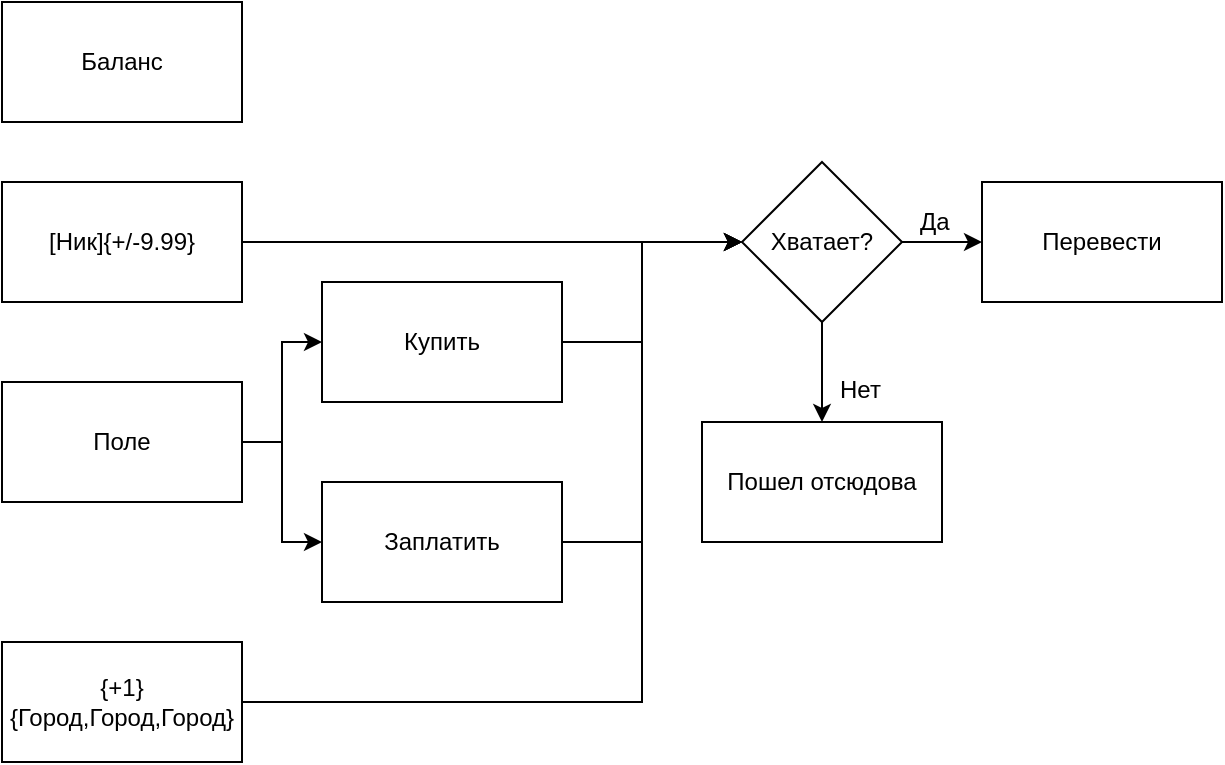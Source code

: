 <mxfile version="12.1.3" type="device" pages="1"><diagram id="-9H3TkhquvNFWut7hSNH" name="Page-1"><mxGraphModel dx="1646" dy="819" grid="1" gridSize="10" guides="1" tooltips="1" connect="1" arrows="1" fold="1" page="1" pageScale="1" pageWidth="3000" pageHeight="700" math="0" shadow="0"><root><mxCell id="0"/><mxCell id="1" parent="0"/><mxCell id="mG2TcG8RJ9wPz5fPYW2T-2" value="" style="text;html=1;strokeColor=#000000;fillColor=#ffffff;align=center;verticalAlign=middle;whiteSpace=wrap;rounded=0;fontFamily=Helvetica;fontSize=12;fontColor=#000000;" parent="1" vertex="1"><mxGeometry x="40" y="40" width="120" height="60" as="geometry"/></mxCell><mxCell id="mG2TcG8RJ9wPz5fPYW2T-3" value="Баланс" style="text;html=1;strokeColor=none;fillColor=none;align=center;verticalAlign=middle;whiteSpace=wrap;rounded=0;" parent="1" vertex="1"><mxGeometry x="40" y="40" width="120" height="60" as="geometry"/></mxCell><mxCell id="mG2TcG8RJ9wPz5fPYW2T-4" value="" style="text;html=1;strokeColor=#000000;fillColor=#ffffff;align=center;verticalAlign=middle;whiteSpace=wrap;rounded=0;fontFamily=Helvetica;fontSize=12;fontColor=#000000;" parent="1" vertex="1"><mxGeometry x="40" y="130" width="120" height="60" as="geometry"/></mxCell><mxCell id="mG2TcG8RJ9wPz5fPYW2T-8" style="edgeStyle=orthogonalEdgeStyle;rounded=0;orthogonalLoop=1;jettySize=auto;html=1;exitX=1;exitY=0.5;exitDx=0;exitDy=0;entryX=0;entryY=0.5;entryDx=0;entryDy=0;" parent="1" source="mG2TcG8RJ9wPz5fPYW2T-5" target="uVnVOudy_EnE8tV5rucP-12" edge="1"><mxGeometry relative="1" as="geometry"><mxPoint x="220" y="150" as="targetPoint"/></mxGeometry></mxCell><mxCell id="mG2TcG8RJ9wPz5fPYW2T-5" value="[Ник]{+/-9.99}" style="text;html=1;strokeColor=none;fillColor=none;align=center;verticalAlign=middle;whiteSpace=wrap;rounded=0;" parent="1" vertex="1"><mxGeometry x="40" y="130" width="120" height="60" as="geometry"/></mxCell><mxCell id="uVnVOudy_EnE8tV5rucP-2" value="" style="text;html=1;strokeColor=#000000;fillColor=#ffffff;align=center;verticalAlign=middle;whiteSpace=wrap;rounded=0;fontFamily=Helvetica;fontSize=12;fontColor=#000000;" vertex="1" parent="1"><mxGeometry x="40" y="230" width="120" height="60" as="geometry"/></mxCell><mxCell id="uVnVOudy_EnE8tV5rucP-8" style="edgeStyle=orthogonalEdgeStyle;rounded=0;orthogonalLoop=1;jettySize=auto;html=1;exitX=1;exitY=0.5;exitDx=0;exitDy=0;entryX=0;entryY=0.5;entryDx=0;entryDy=0;" edge="1" parent="1" source="uVnVOudy_EnE8tV5rucP-3" target="uVnVOudy_EnE8tV5rucP-5"><mxGeometry relative="1" as="geometry"/></mxCell><mxCell id="uVnVOudy_EnE8tV5rucP-9" style="edgeStyle=orthogonalEdgeStyle;rounded=0;orthogonalLoop=1;jettySize=auto;html=1;exitX=1;exitY=0.5;exitDx=0;exitDy=0;entryX=0;entryY=0.5;entryDx=0;entryDy=0;" edge="1" parent="1" source="uVnVOudy_EnE8tV5rucP-3" target="uVnVOudy_EnE8tV5rucP-7"><mxGeometry relative="1" as="geometry"/></mxCell><mxCell id="uVnVOudy_EnE8tV5rucP-3" value="Поле" style="text;html=1;strokeColor=none;fillColor=none;align=center;verticalAlign=middle;whiteSpace=wrap;rounded=0;" vertex="1" parent="1"><mxGeometry x="40" y="230" width="120" height="60" as="geometry"/></mxCell><mxCell id="uVnVOudy_EnE8tV5rucP-4" value="" style="text;html=1;strokeColor=#000000;fillColor=#ffffff;align=center;verticalAlign=middle;whiteSpace=wrap;rounded=0;fontFamily=Helvetica;fontSize=12;fontColor=#000000;" vertex="1" parent="1"><mxGeometry x="200" y="180" width="120" height="60" as="geometry"/></mxCell><mxCell id="uVnVOudy_EnE8tV5rucP-20" style="edgeStyle=orthogonalEdgeStyle;rounded=0;orthogonalLoop=1;jettySize=auto;html=1;exitX=1;exitY=0.5;exitDx=0;exitDy=0;entryX=0;entryY=0.5;entryDx=0;entryDy=0;" edge="1" parent="1" source="uVnVOudy_EnE8tV5rucP-5" target="uVnVOudy_EnE8tV5rucP-12"><mxGeometry relative="1" as="geometry"><mxPoint x="360" y="390" as="targetPoint"/><Array as="points"><mxPoint x="360" y="210"/><mxPoint x="360" y="160"/></Array></mxGeometry></mxCell><mxCell id="uVnVOudy_EnE8tV5rucP-5" value="Купить" style="text;html=1;strokeColor=none;fillColor=none;align=center;verticalAlign=middle;whiteSpace=wrap;rounded=0;" vertex="1" parent="1"><mxGeometry x="200" y="180" width="120" height="60" as="geometry"/></mxCell><mxCell id="uVnVOudy_EnE8tV5rucP-6" value="" style="text;html=1;strokeColor=#000000;fillColor=#ffffff;align=center;verticalAlign=middle;whiteSpace=wrap;rounded=0;fontFamily=Helvetica;fontSize=12;fontColor=#000000;" vertex="1" parent="1"><mxGeometry x="200" y="280" width="120" height="60" as="geometry"/></mxCell><mxCell id="uVnVOudy_EnE8tV5rucP-19" style="edgeStyle=orthogonalEdgeStyle;rounded=0;orthogonalLoop=1;jettySize=auto;html=1;exitX=1;exitY=0.5;exitDx=0;exitDy=0;entryX=0;entryY=0.5;entryDx=0;entryDy=0;" edge="1" parent="1" source="uVnVOudy_EnE8tV5rucP-7" target="uVnVOudy_EnE8tV5rucP-12"><mxGeometry relative="1" as="geometry"><Array as="points"><mxPoint x="360" y="310"/><mxPoint x="360" y="160"/></Array></mxGeometry></mxCell><mxCell id="uVnVOudy_EnE8tV5rucP-7" value="Заплатить" style="text;html=1;strokeColor=none;fillColor=none;align=center;verticalAlign=middle;whiteSpace=wrap;rounded=0;" vertex="1" parent="1"><mxGeometry x="200" y="280" width="120" height="60" as="geometry"/></mxCell><mxCell id="uVnVOudy_EnE8tV5rucP-10" style="edgeStyle=orthogonalEdgeStyle;rounded=0;orthogonalLoop=1;jettySize=auto;html=1;exitX=1;exitY=0.5;exitDx=0;exitDy=0;" edge="1" parent="1" source="uVnVOudy_EnE8tV5rucP-12" target="uVnVOudy_EnE8tV5rucP-17"><mxGeometry relative="1" as="geometry"/></mxCell><mxCell id="uVnVOudy_EnE8tV5rucP-11" style="edgeStyle=orthogonalEdgeStyle;rounded=0;orthogonalLoop=1;jettySize=auto;html=1;exitX=0.5;exitY=1;exitDx=0;exitDy=0;entryX=0.5;entryY=0;entryDx=0;entryDy=0;" edge="1" parent="1" source="uVnVOudy_EnE8tV5rucP-12" target="uVnVOudy_EnE8tV5rucP-15"><mxGeometry relative="1" as="geometry"/></mxCell><mxCell id="uVnVOudy_EnE8tV5rucP-12" value="Хватает?" style="rhombus;whiteSpace=wrap;html=1;" vertex="1" parent="1"><mxGeometry x="410" y="120" width="80" height="80" as="geometry"/></mxCell><mxCell id="uVnVOudy_EnE8tV5rucP-13" value="Нет" style="text;html=1;resizable=0;points=[];autosize=1;align=left;verticalAlign=top;spacingTop=-4;" vertex="1" parent="1"><mxGeometry x="457" y="224" width="40" height="20" as="geometry"/></mxCell><mxCell id="uVnVOudy_EnE8tV5rucP-14" value="" style="text;html=1;strokeColor=#000000;fillColor=#ffffff;align=center;verticalAlign=middle;whiteSpace=wrap;rounded=0;fontFamily=Helvetica;fontSize=12;fontColor=#000000;" vertex="1" parent="1"><mxGeometry x="390" y="250" width="120" height="60" as="geometry"/></mxCell><mxCell id="uVnVOudy_EnE8tV5rucP-15" value="Пошел отсюдова" style="text;html=1;strokeColor=none;fillColor=none;align=center;verticalAlign=middle;whiteSpace=wrap;rounded=0;" vertex="1" parent="1"><mxGeometry x="390" y="250" width="120" height="60" as="geometry"/></mxCell><mxCell id="uVnVOudy_EnE8tV5rucP-16" value="" style="text;html=1;strokeColor=#000000;fillColor=#ffffff;align=center;verticalAlign=middle;whiteSpace=wrap;rounded=0;fontFamily=Helvetica;fontSize=12;fontColor=#000000;" vertex="1" parent="1"><mxGeometry x="530" y="130" width="120" height="60" as="geometry"/></mxCell><mxCell id="uVnVOudy_EnE8tV5rucP-17" value="Перевести" style="text;html=1;strokeColor=none;fillColor=none;align=center;verticalAlign=middle;whiteSpace=wrap;rounded=0;" vertex="1" parent="1"><mxGeometry x="530" y="130" width="120" height="60" as="geometry"/></mxCell><mxCell id="uVnVOudy_EnE8tV5rucP-18" value="Да" style="text;html=1;resizable=0;points=[];autosize=1;align=left;verticalAlign=top;spacingTop=-4;" vertex="1" parent="1"><mxGeometry x="497" y="140" width="30" height="20" as="geometry"/></mxCell><mxCell id="uVnVOudy_EnE8tV5rucP-21" value="" style="text;html=1;strokeColor=#000000;fillColor=#ffffff;align=center;verticalAlign=middle;whiteSpace=wrap;rounded=0;fontFamily=Helvetica;fontSize=12;fontColor=#000000;" vertex="1" parent="1"><mxGeometry x="40" y="360" width="120" height="60" as="geometry"/></mxCell><mxCell id="uVnVOudy_EnE8tV5rucP-23" style="edgeStyle=orthogonalEdgeStyle;rounded=0;orthogonalLoop=1;jettySize=auto;html=1;exitX=1;exitY=0.5;exitDx=0;exitDy=0;entryX=0;entryY=0.5;entryDx=0;entryDy=0;" edge="1" parent="1" source="uVnVOudy_EnE8tV5rucP-22" target="uVnVOudy_EnE8tV5rucP-12"><mxGeometry relative="1" as="geometry"><Array as="points"><mxPoint x="360" y="390"/><mxPoint x="360" y="160"/></Array></mxGeometry></mxCell><mxCell id="uVnVOudy_EnE8tV5rucP-22" value="{+1}{Город,Город,Город}" style="text;html=1;strokeColor=none;fillColor=none;align=center;verticalAlign=middle;whiteSpace=wrap;rounded=0;" vertex="1" parent="1"><mxGeometry x="40" y="360" width="120" height="60" as="geometry"/></mxCell></root></mxGraphModel></diagram></mxfile>